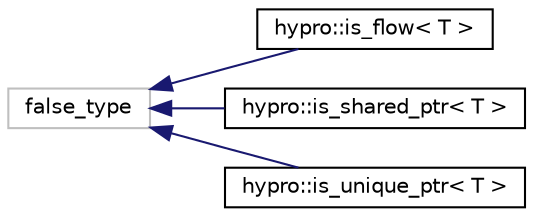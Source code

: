 digraph "Graphical Class Hierarchy"
{
  edge [fontname="Helvetica",fontsize="10",labelfontname="Helvetica",labelfontsize="10"];
  node [fontname="Helvetica",fontsize="10",shape=record];
  rankdir="LR";
  Node1 [label="false_type",height=0.2,width=0.4,color="grey75", fillcolor="white", style="filled"];
  Node1 -> Node2 [dir="back",color="midnightblue",fontsize="10",style="solid",fontname="Helvetica"];
  Node2 [label="hypro::is_flow\< T \>",height=0.2,width=0.4,color="black", fillcolor="white", style="filled",URL="$structhypro_1_1is__flow.html"];
  Node1 -> Node3 [dir="back",color="midnightblue",fontsize="10",style="solid",fontname="Helvetica"];
  Node3 [label="hypro::is_shared_ptr\< T \>",height=0.2,width=0.4,color="black", fillcolor="white", style="filled",URL="$structhypro_1_1is__shared__ptr.html"];
  Node1 -> Node4 [dir="back",color="midnightblue",fontsize="10",style="solid",fontname="Helvetica"];
  Node4 [label="hypro::is_unique_ptr\< T \>",height=0.2,width=0.4,color="black", fillcolor="white", style="filled",URL="$structhypro_1_1is__unique__ptr.html"];
}
